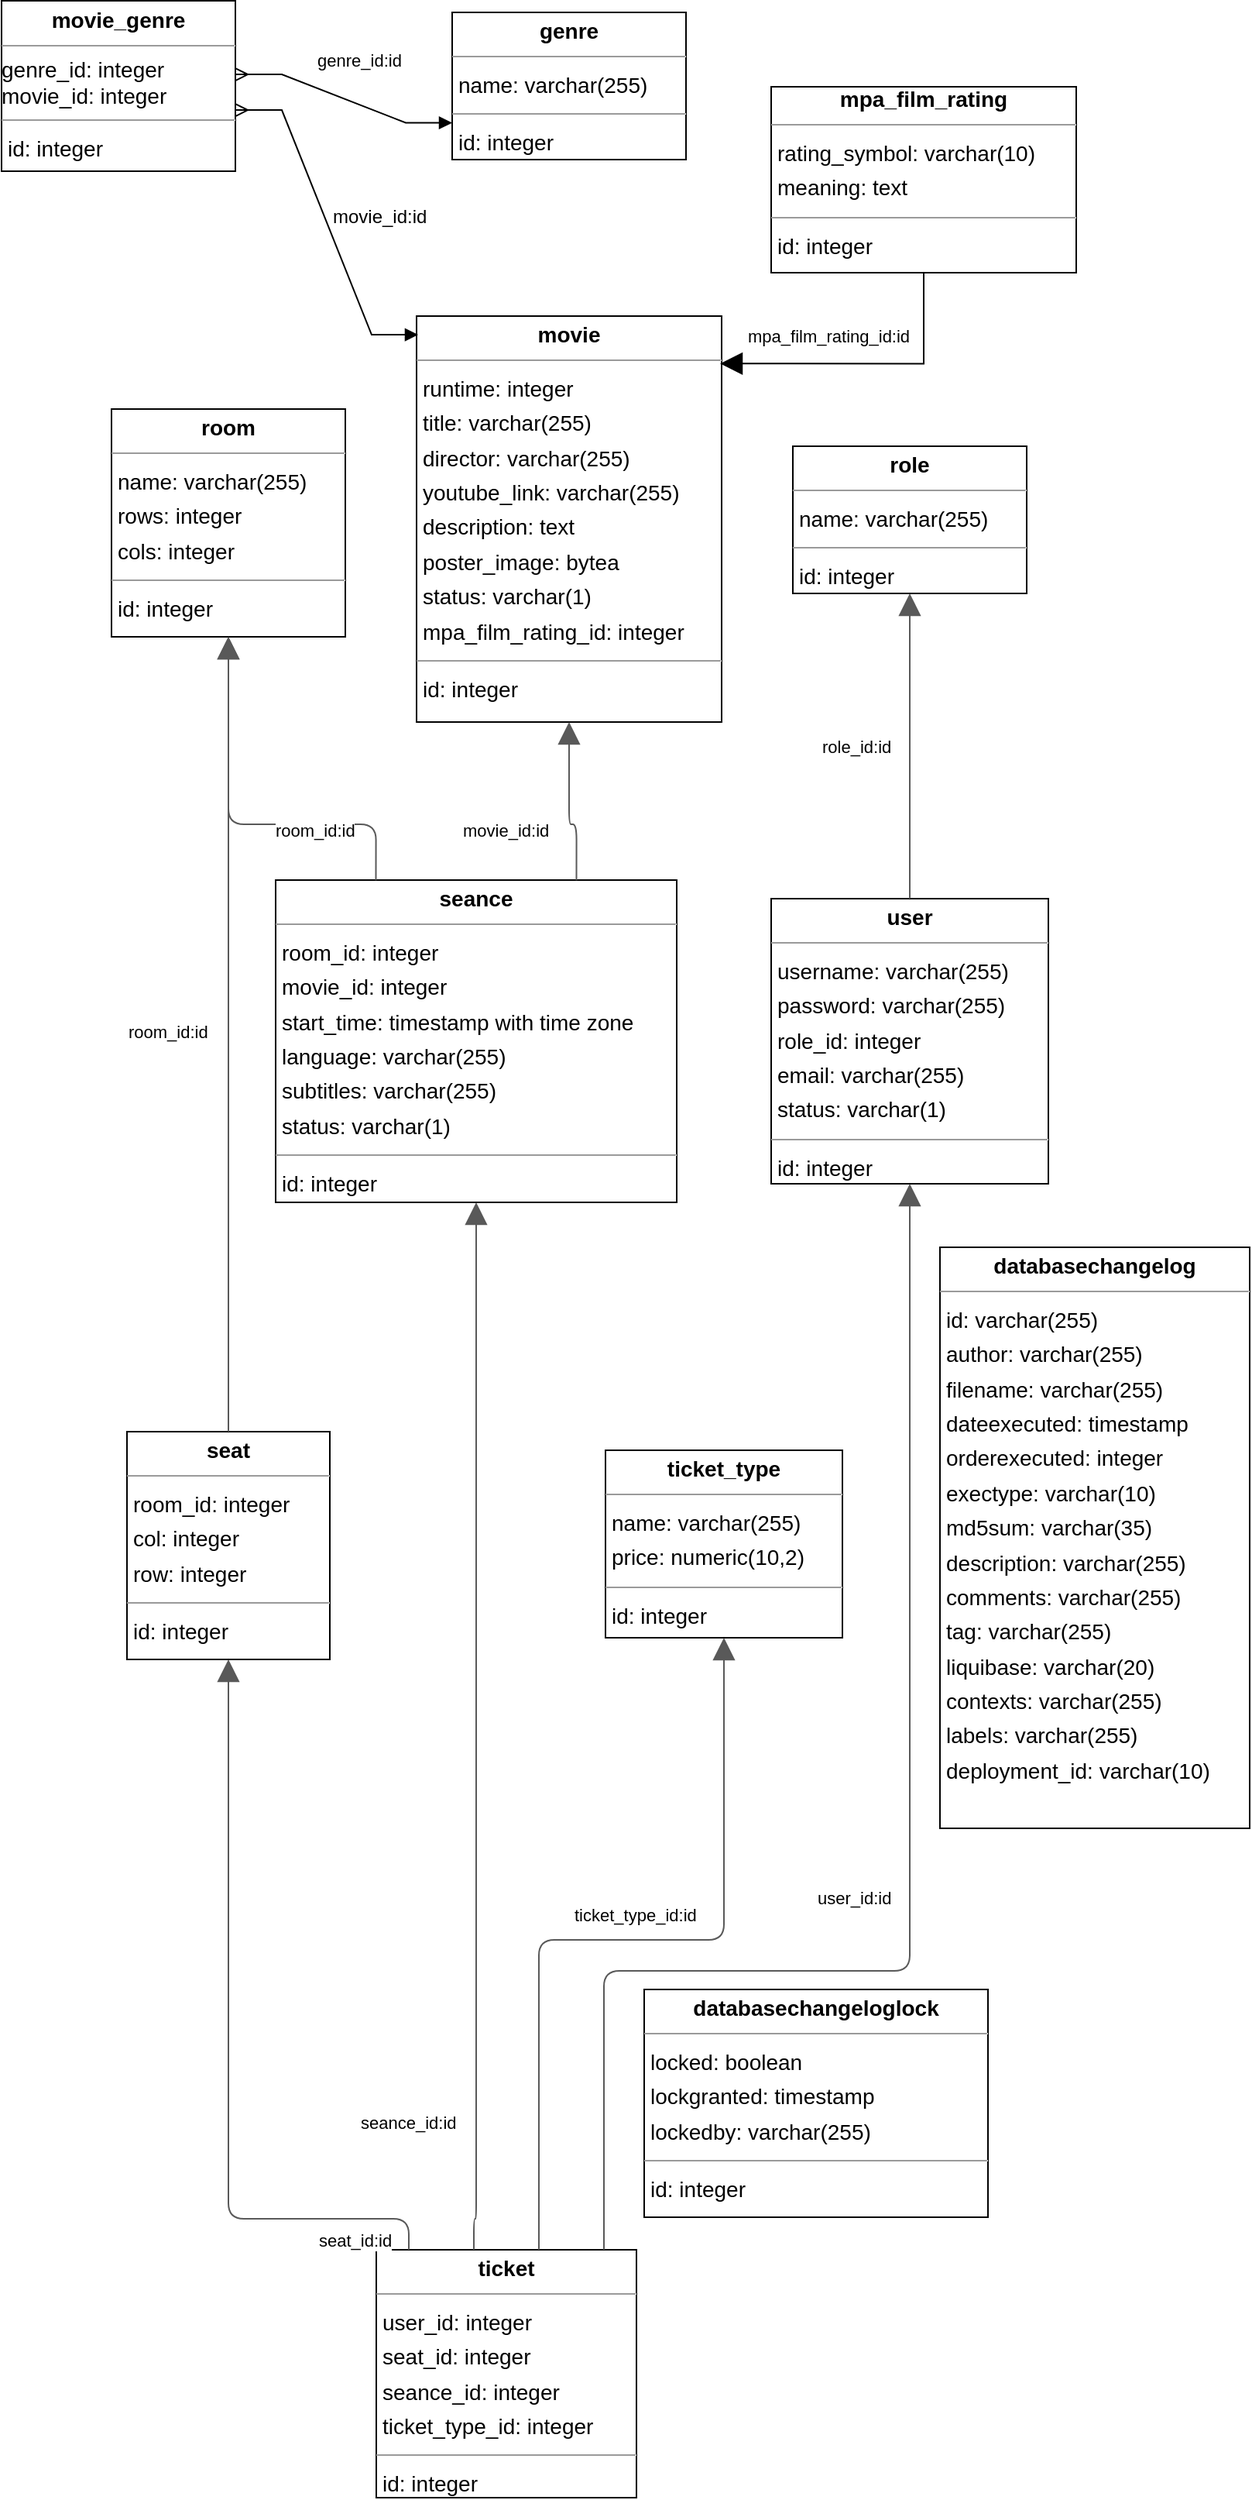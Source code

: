 <mxfile version="28.1.2">
  <diagram name="Page-1" id="NI0bJqZMLj0LxAiE_s2d">
    <mxGraphModel dx="2084" dy="1900" grid="1" gridSize="10" guides="1" tooltips="1" connect="1" arrows="1" fold="1" page="1" pageScale="1" pageWidth="850" pageHeight="1100" math="0" shadow="0">
      <root>
        <mxCell id="0" />
        <mxCell id="1" parent="0" />
        <mxCell id="GfxegowdGcNoyUQ-nLMP-1" value="&lt;p style=&quot;margin:0px;margin-top:4px;text-align:center;&quot;&gt;&lt;b&gt;databasechangelog&lt;/b&gt;&lt;/p&gt;&lt;hr size=&quot;1&quot;/&gt;&lt;p style=&quot;margin:0 0 0 4px;line-height:1.6;&quot;&gt; id: varchar(255)&lt;br/&gt; author: varchar(255)&lt;br/&gt; filename: varchar(255)&lt;br/&gt; dateexecuted: timestamp&lt;br/&gt; orderexecuted: integer&lt;br/&gt; exectype: varchar(10)&lt;br/&gt; md5sum: varchar(35)&lt;br/&gt; description: varchar(255)&lt;br/&gt; comments: varchar(255)&lt;br/&gt; tag: varchar(255)&lt;br/&gt; liquibase: varchar(20)&lt;br/&gt; contexts: varchar(255)&lt;br/&gt; labels: varchar(255)&lt;br/&gt; deployment_id: varchar(10)&lt;/p&gt;" style="verticalAlign=top;align=left;overflow=fill;fontSize=14;fontFamily=Helvetica;html=1;rounded=0;shadow=0;comic=0;labelBackgroundColor=none;strokeWidth=1;" vertex="1" parent="1">
          <mxGeometry x="406" y="609" width="200" height="375" as="geometry" />
        </mxCell>
        <mxCell id="GfxegowdGcNoyUQ-nLMP-2" value="&lt;p style=&quot;margin:0px;margin-top:4px;text-align:center;&quot;&gt;&lt;b&gt;databasechangeloglock&lt;/b&gt;&lt;/p&gt;&lt;hr size=&quot;1&quot;/&gt;&lt;p style=&quot;margin:0 0 0 4px;line-height:1.6;&quot;&gt; locked: boolean&lt;br/&gt; lockgranted: timestamp&lt;br/&gt; lockedby: varchar(255)&lt;/p&gt;&lt;hr size=&quot;1&quot;/&gt;&lt;p style=&quot;margin:0 0 0 4px;line-height:1.6;&quot;&gt; id: integer&lt;/p&gt;" style="verticalAlign=top;align=left;overflow=fill;fontSize=14;fontFamily=Helvetica;html=1;rounded=0;shadow=0;comic=0;labelBackgroundColor=none;strokeWidth=1;" vertex="1" parent="1">
          <mxGeometry x="215" y="1088" width="222" height="147" as="geometry" />
        </mxCell>
        <mxCell id="GfxegowdGcNoyUQ-nLMP-3" value="&lt;p style=&quot;margin:0px;margin-top:4px;text-align:center;&quot;&gt;&lt;b&gt;genre&lt;/b&gt;&lt;/p&gt;&lt;hr size=&quot;1&quot;/&gt;&lt;p style=&quot;margin:0 0 0 4px;line-height:1.6;&quot;&gt; name: varchar(255)&lt;/p&gt;&lt;hr size=&quot;1&quot;/&gt;&lt;p style=&quot;margin:0 0 0 4px;line-height:1.6;&quot;&gt; id: integer&lt;/p&gt;" style="verticalAlign=top;align=left;overflow=fill;fontSize=14;fontFamily=Helvetica;html=1;rounded=0;shadow=0;comic=0;labelBackgroundColor=none;strokeWidth=1;" vertex="1" parent="1">
          <mxGeometry x="91" y="-188" width="151" height="95" as="geometry" />
        </mxCell>
        <mxCell id="GfxegowdGcNoyUQ-nLMP-4" value="&lt;p style=&quot;margin:0px;margin-top:4px;text-align:center;&quot;&gt;&lt;b&gt;movie&lt;/b&gt;&lt;/p&gt;&lt;hr size=&quot;1&quot;&gt;&lt;p style=&quot;margin:0 0 0 4px;line-height:1.6;&quot;&gt;runtime: integer&lt;br&gt; title: varchar(255)&lt;br&gt; director: varchar(255)&lt;br&gt; youtube_link: varchar(255)&lt;br&gt; description: text&lt;br&gt; poster_image: bytea&lt;br&gt;status: varchar(1)&lt;/p&gt;&lt;p style=&quot;margin:0 0 0 4px;line-height:1.6;&quot;&gt;mpa_film_rating_id: integer&lt;/p&gt;&lt;hr size=&quot;1&quot;&gt;&lt;p style=&quot;margin:0 0 0 4px;line-height:1.6;&quot;&gt; id: integer&lt;/p&gt;" style="verticalAlign=top;align=left;overflow=fill;fontSize=14;fontFamily=Helvetica;html=1;rounded=0;shadow=0;comic=0;labelBackgroundColor=none;strokeWidth=1;" vertex="1" parent="1">
          <mxGeometry x="68" y="8" width="197" height="262" as="geometry" />
        </mxCell>
        <mxCell id="GfxegowdGcNoyUQ-nLMP-5" value="&lt;p style=&quot;margin:0px;margin-top:4px;text-align:center;&quot;&gt;&lt;b&gt;role&lt;/b&gt;&lt;/p&gt;&lt;hr size=&quot;1&quot;/&gt;&lt;p style=&quot;margin:0 0 0 4px;line-height:1.6;&quot;&gt; name: varchar(255)&lt;/p&gt;&lt;hr size=&quot;1&quot;/&gt;&lt;p style=&quot;margin:0 0 0 4px;line-height:1.6;&quot;&gt; id: integer&lt;/p&gt;" style="verticalAlign=top;align=left;overflow=fill;fontSize=14;fontFamily=Helvetica;html=1;rounded=0;shadow=0;comic=0;labelBackgroundColor=none;strokeWidth=1;" vertex="1" parent="1">
          <mxGeometry x="311" y="92" width="151" height="95" as="geometry" />
        </mxCell>
        <mxCell id="GfxegowdGcNoyUQ-nLMP-6" value="&lt;p style=&quot;margin:0px;margin-top:4px;text-align:center;&quot;&gt;&lt;b&gt;room&lt;/b&gt;&lt;/p&gt;&lt;hr size=&quot;1&quot;/&gt;&lt;p style=&quot;margin:0 0 0 4px;line-height:1.6;&quot;&gt; name: varchar(255)&lt;br/&gt; rows: integer&lt;br/&gt; cols: integer&lt;/p&gt;&lt;hr size=&quot;1&quot;/&gt;&lt;p style=&quot;margin:0 0 0 4px;line-height:1.6;&quot;&gt; id: integer&lt;/p&gt;" style="verticalAlign=top;align=left;overflow=fill;fontSize=14;fontFamily=Helvetica;html=1;rounded=0;shadow=0;comic=0;labelBackgroundColor=none;strokeWidth=1;" vertex="1" parent="1">
          <mxGeometry x="-129" y="68" width="151" height="147" as="geometry" />
        </mxCell>
        <mxCell id="GfxegowdGcNoyUQ-nLMP-7" value="&lt;p style=&quot;margin:0px;margin-top:4px;text-align:center;&quot;&gt;&lt;b&gt;seance&lt;/b&gt;&lt;/p&gt;&lt;hr size=&quot;1&quot;/&gt;&lt;p style=&quot;margin:0 0 0 4px;line-height:1.6;&quot;&gt; room_id: integer&lt;br/&gt; movie_id: integer&lt;br/&gt; start_time: timestamp with time zone&lt;br/&gt; language: varchar(255)&lt;br/&gt; subtitles: varchar(255)&lt;br/&gt; status: varchar(1)&lt;/p&gt;&lt;hr size=&quot;1&quot;/&gt;&lt;p style=&quot;margin:0 0 0 4px;line-height:1.6;&quot;&gt; id: integer&lt;/p&gt;" style="verticalAlign=top;align=left;overflow=fill;fontSize=14;fontFamily=Helvetica;html=1;rounded=0;shadow=0;comic=0;labelBackgroundColor=none;strokeWidth=1;" vertex="1" parent="1">
          <mxGeometry x="-23" y="372" width="259" height="208" as="geometry" />
        </mxCell>
        <mxCell id="GfxegowdGcNoyUQ-nLMP-8" value="&lt;p style=&quot;margin:0px;margin-top:4px;text-align:center;&quot;&gt;&lt;b&gt;seat&lt;/b&gt;&lt;/p&gt;&lt;hr size=&quot;1&quot;/&gt;&lt;p style=&quot;margin:0 0 0 4px;line-height:1.6;&quot;&gt; room_id: integer&lt;br/&gt; col: integer&lt;br/&gt; row: integer&lt;/p&gt;&lt;hr size=&quot;1&quot;/&gt;&lt;p style=&quot;margin:0 0 0 4px;line-height:1.6;&quot;&gt; id: integer&lt;/p&gt;" style="verticalAlign=top;align=left;overflow=fill;fontSize=14;fontFamily=Helvetica;html=1;rounded=0;shadow=0;comic=0;labelBackgroundColor=none;strokeWidth=1;" vertex="1" parent="1">
          <mxGeometry x="-119" y="728" width="131" height="147" as="geometry" />
        </mxCell>
        <mxCell id="GfxegowdGcNoyUQ-nLMP-9" value="&lt;p style=&quot;margin:0px;margin-top:4px;text-align:center;&quot;&gt;&lt;b&gt;ticket&lt;/b&gt;&lt;/p&gt;&lt;hr size=&quot;1&quot;/&gt;&lt;p style=&quot;margin:0 0 0 4px;line-height:1.6;&quot;&gt; user_id: integer&lt;br/&gt; seat_id: integer&lt;br/&gt; seance_id: integer&lt;br/&gt; ticket_type_id: integer&lt;/p&gt;&lt;hr size=&quot;1&quot;/&gt;&lt;p style=&quot;margin:0 0 0 4px;line-height:1.6;&quot;&gt; id: integer&lt;/p&gt;" style="verticalAlign=top;align=left;overflow=fill;fontSize=14;fontFamily=Helvetica;html=1;rounded=0;shadow=0;comic=0;labelBackgroundColor=none;strokeWidth=1;" vertex="1" parent="1">
          <mxGeometry x="42" y="1256" width="168" height="160" as="geometry" />
        </mxCell>
        <mxCell id="GfxegowdGcNoyUQ-nLMP-10" value="&lt;p style=&quot;margin:0px;margin-top:4px;text-align:center;&quot;&gt;&lt;b&gt;ticket_type&lt;/b&gt;&lt;/p&gt;&lt;hr size=&quot;1&quot;/&gt;&lt;p style=&quot;margin:0 0 0 4px;line-height:1.6;&quot;&gt; name: varchar(255)&lt;br/&gt; price: numeric(10,2)&lt;/p&gt;&lt;hr size=&quot;1&quot;/&gt;&lt;p style=&quot;margin:0 0 0 4px;line-height:1.6;&quot;&gt; id: integer&lt;/p&gt;" style="verticalAlign=top;align=left;overflow=fill;fontSize=14;fontFamily=Helvetica;html=1;rounded=0;shadow=0;comic=0;labelBackgroundColor=none;strokeWidth=1;" vertex="1" parent="1">
          <mxGeometry x="190" y="740" width="153" height="121" as="geometry" />
        </mxCell>
        <mxCell id="GfxegowdGcNoyUQ-nLMP-11" value="&lt;p style=&quot;margin:0px;margin-top:4px;text-align:center;&quot;&gt;&lt;b&gt;user&lt;/b&gt;&lt;/p&gt;&lt;hr size=&quot;1&quot;/&gt;&lt;p style=&quot;margin:0 0 0 4px;line-height:1.6;&quot;&gt; username: varchar(255)&lt;br/&gt; password: varchar(255)&lt;br/&gt; role_id: integer&lt;br/&gt; email: varchar(255)&lt;br/&gt; status: varchar(1)&lt;/p&gt;&lt;hr size=&quot;1&quot;/&gt;&lt;p style=&quot;margin:0 0 0 4px;line-height:1.6;&quot;&gt; id: integer&lt;/p&gt;" style="verticalAlign=top;align=left;overflow=fill;fontSize=14;fontFamily=Helvetica;html=1;rounded=0;shadow=0;comic=0;labelBackgroundColor=none;strokeWidth=1;" vertex="1" parent="1">
          <mxGeometry x="297" y="384" width="179" height="184" as="geometry" />
        </mxCell>
        <mxCell id="GfxegowdGcNoyUQ-nLMP-14" value="" style="html=1;rounded=1;edgeStyle=orthogonalEdgeStyle;dashed=0;startArrow=none;endArrow=block;endSize=12;strokeColor=#595959;exitX=0.750;exitY=0.000;exitDx=0;exitDy=0;entryX=0.500;entryY=1.000;entryDx=0;entryDy=0;" edge="1" parent="1" source="GfxegowdGcNoyUQ-nLMP-7" target="GfxegowdGcNoyUQ-nLMP-4">
          <mxGeometry width="50" height="50" relative="1" as="geometry">
            <Array as="points">
              <mxPoint x="171" y="336" />
              <mxPoint x="166" y="336" />
            </Array>
          </mxGeometry>
        </mxCell>
        <mxCell id="GfxegowdGcNoyUQ-nLMP-15" value="movie_id:id" style="edgeLabel;resizable=0;html=1;align=left;verticalAlign=top;strokeColor=default;" vertex="1" connectable="0" parent="GfxegowdGcNoyUQ-nLMP-14">
          <mxGeometry x="96" y="327" as="geometry" />
        </mxCell>
        <mxCell id="GfxegowdGcNoyUQ-nLMP-16" value="" style="html=1;rounded=1;edgeStyle=orthogonalEdgeStyle;dashed=0;startArrow=none;endArrow=block;endSize=12;strokeColor=#595959;exitX=0.250;exitY=0.000;exitDx=0;exitDy=0;entryX=0.500;entryY=1.000;entryDx=0;entryDy=0;" edge="1" parent="1" source="GfxegowdGcNoyUQ-nLMP-7" target="GfxegowdGcNoyUQ-nLMP-6">
          <mxGeometry width="50" height="50" relative="1" as="geometry">
            <Array as="points">
              <mxPoint x="41" y="336" />
              <mxPoint x="-54" y="336" />
            </Array>
          </mxGeometry>
        </mxCell>
        <mxCell id="GfxegowdGcNoyUQ-nLMP-17" value="room_id:id" style="edgeLabel;resizable=0;html=1;align=left;verticalAlign=top;strokeColor=default;" vertex="1" connectable="0" parent="GfxegowdGcNoyUQ-nLMP-16">
          <mxGeometry x="-25" y="327" as="geometry" />
        </mxCell>
        <mxCell id="GfxegowdGcNoyUQ-nLMP-18" value="" style="html=1;rounded=1;edgeStyle=orthogonalEdgeStyle;dashed=0;startArrow=none;endArrow=block;endSize=12;strokeColor=#595959;exitX=0.500;exitY=0.000;exitDx=0;exitDy=0;entryX=0.500;entryY=1.000;entryDx=0;entryDy=0;" edge="1" parent="1" source="GfxegowdGcNoyUQ-nLMP-8" target="GfxegowdGcNoyUQ-nLMP-6">
          <mxGeometry width="50" height="50" relative="1" as="geometry">
            <Array as="points" />
          </mxGeometry>
        </mxCell>
        <mxCell id="GfxegowdGcNoyUQ-nLMP-19" value="room_id:id" style="edgeLabel;resizable=0;html=1;align=left;verticalAlign=top;strokeColor=default;" vertex="1" connectable="0" parent="GfxegowdGcNoyUQ-nLMP-18">
          <mxGeometry x="-120" y="457" as="geometry" />
        </mxCell>
        <mxCell id="GfxegowdGcNoyUQ-nLMP-20" value="" style="html=1;rounded=1;edgeStyle=orthogonalEdgeStyle;dashed=0;startArrow=none;endArrow=block;endSize=12;strokeColor=#595959;exitX=0.375;exitY=0.000;exitDx=0;exitDy=0;entryX=0.500;entryY=1.000;entryDx=0;entryDy=0;" edge="1" parent="1" source="GfxegowdGcNoyUQ-nLMP-9" target="GfxegowdGcNoyUQ-nLMP-7">
          <mxGeometry width="50" height="50" relative="1" as="geometry">
            <Array as="points">
              <mxPoint x="105" y="1236" />
              <mxPoint x="106" y="1236" />
            </Array>
          </mxGeometry>
        </mxCell>
        <mxCell id="GfxegowdGcNoyUQ-nLMP-21" value="seance_id:id" style="edgeLabel;resizable=0;html=1;align=left;verticalAlign=top;strokeColor=default;" vertex="1" connectable="0" parent="GfxegowdGcNoyUQ-nLMP-20">
          <mxGeometry x="30" y="1161" as="geometry" />
        </mxCell>
        <mxCell id="GfxegowdGcNoyUQ-nLMP-22" value="" style="html=1;rounded=1;edgeStyle=orthogonalEdgeStyle;dashed=0;startArrow=none;endArrow=block;endSize=12;strokeColor=#595959;exitX=0.125;exitY=0.000;exitDx=0;exitDy=0;entryX=0.500;entryY=1.000;entryDx=0;entryDy=0;" edge="1" parent="1" source="GfxegowdGcNoyUQ-nLMP-9" target="GfxegowdGcNoyUQ-nLMP-8">
          <mxGeometry width="50" height="50" relative="1" as="geometry">
            <Array as="points">
              <mxPoint x="63" y="1236" />
              <mxPoint x="-54" y="1236" />
            </Array>
          </mxGeometry>
        </mxCell>
        <mxCell id="GfxegowdGcNoyUQ-nLMP-23" value="seat_id:id" style="edgeLabel;resizable=0;html=1;align=left;verticalAlign=top;strokeColor=default;" vertex="1" connectable="0" parent="GfxegowdGcNoyUQ-nLMP-22">
          <mxGeometry x="3" y="1237" as="geometry" />
        </mxCell>
        <mxCell id="GfxegowdGcNoyUQ-nLMP-24" value="" style="html=1;rounded=1;edgeStyle=orthogonalEdgeStyle;dashed=0;startArrow=none;endArrow=block;endSize=12;strokeColor=#595959;exitX=0.625;exitY=0.000;exitDx=0;exitDy=0;entryX=0.500;entryY=1.000;entryDx=0;entryDy=0;" edge="1" parent="1" source="GfxegowdGcNoyUQ-nLMP-9" target="GfxegowdGcNoyUQ-nLMP-10">
          <mxGeometry width="50" height="50" relative="1" as="geometry">
            <Array as="points">
              <mxPoint x="147" y="1056" />
              <mxPoint x="266" y="1056" />
            </Array>
          </mxGeometry>
        </mxCell>
        <mxCell id="GfxegowdGcNoyUQ-nLMP-25" value="ticket_type_id:id" style="edgeLabel;resizable=0;html=1;align=left;verticalAlign=top;strokeColor=default;" vertex="1" connectable="0" parent="GfxegowdGcNoyUQ-nLMP-24">
          <mxGeometry x="168" y="1027" as="geometry" />
        </mxCell>
        <mxCell id="GfxegowdGcNoyUQ-nLMP-26" value="" style="html=1;rounded=1;edgeStyle=orthogonalEdgeStyle;dashed=0;startArrow=none;endArrow=block;endSize=12;strokeColor=#595959;exitX=0.875;exitY=0.000;exitDx=0;exitDy=0;entryX=0.500;entryY=1.000;entryDx=0;entryDy=0;" edge="1" parent="1" source="GfxegowdGcNoyUQ-nLMP-9" target="GfxegowdGcNoyUQ-nLMP-11">
          <mxGeometry width="50" height="50" relative="1" as="geometry">
            <Array as="points">
              <mxPoint x="189" y="1076" />
              <mxPoint x="386" y="1076" />
            </Array>
          </mxGeometry>
        </mxCell>
        <mxCell id="GfxegowdGcNoyUQ-nLMP-27" value="user_id:id" style="edgeLabel;resizable=0;html=1;align=left;verticalAlign=top;strokeColor=default;" vertex="1" connectable="0" parent="GfxegowdGcNoyUQ-nLMP-26">
          <mxGeometry x="325" y="1016" as="geometry" />
        </mxCell>
        <mxCell id="GfxegowdGcNoyUQ-nLMP-28" value="" style="html=1;rounded=1;edgeStyle=orthogonalEdgeStyle;dashed=0;startArrow=none;endArrow=block;endSize=12;strokeColor=#595959;exitX=0.500;exitY=0.000;exitDx=0;exitDy=0;entryX=0.500;entryY=1.001;entryDx=0;entryDy=0;" edge="1" parent="1" source="GfxegowdGcNoyUQ-nLMP-11" target="GfxegowdGcNoyUQ-nLMP-5">
          <mxGeometry width="50" height="50" relative="1" as="geometry">
            <Array as="points" />
          </mxGeometry>
        </mxCell>
        <mxCell id="GfxegowdGcNoyUQ-nLMP-29" value="role_id:id" style="edgeLabel;resizable=0;html=1;align=left;verticalAlign=top;strokeColor=default;" vertex="1" connectable="0" parent="GfxegowdGcNoyUQ-nLMP-28">
          <mxGeometry x="328" y="273" as="geometry" />
        </mxCell>
        <mxCell id="GfxegowdGcNoyUQ-nLMP-30" value="&lt;div align=&quot;center&quot;&gt;&lt;b&gt;mpa_film_rating&lt;/b&gt;&lt;/div&gt;&lt;hr size=&quot;1&quot;&gt;&lt;p style=&quot;margin:0 0 0 4px;line-height:1.6;&quot;&gt;rating_symbol: varchar(10)&lt;/p&gt;&lt;p style=&quot;margin:0 0 0 4px;line-height:1.6;&quot;&gt;meaning: text&lt;/p&gt;&lt;hr size=&quot;1&quot;&gt;&lt;p style=&quot;margin:0 0 0 4px;line-height:1.6;&quot;&gt; id: integer&lt;/p&gt;" style="verticalAlign=top;align=left;overflow=fill;fontSize=14;fontFamily=Helvetica;html=1;rounded=0;shadow=0;comic=0;labelBackgroundColor=none;strokeWidth=1;" vertex="1" parent="1">
          <mxGeometry x="297" y="-140" width="197" height="120" as="geometry" />
        </mxCell>
        <mxCell id="GfxegowdGcNoyUQ-nLMP-31" style="edgeStyle=orthogonalEdgeStyle;rounded=0;orthogonalLoop=1;jettySize=auto;html=1;exitX=0.5;exitY=1;exitDx=0;exitDy=0;entryX=0.995;entryY=0.117;entryDx=0;entryDy=0;entryPerimeter=0;endArrow=block;endFill=1;endSize=12;" edge="1" parent="1" source="GfxegowdGcNoyUQ-nLMP-30" target="GfxegowdGcNoyUQ-nLMP-4">
          <mxGeometry relative="1" as="geometry" />
        </mxCell>
        <mxCell id="GfxegowdGcNoyUQ-nLMP-32" value="" style="edgeLabel;resizable=0;html=1;align=left;verticalAlign=top;strokeColor=default;" vertex="1" connectable="0" parent="1">
          <mxGeometry x="330" y="30" as="geometry">
            <mxPoint x="-1" y="-14" as="offset" />
          </mxGeometry>
        </mxCell>
        <mxCell id="GfxegowdGcNoyUQ-nLMP-34" value="mpa_film_rating_id:id" style="edgeLabel;resizable=0;html=1;align=left;verticalAlign=top;strokeColor=default;" vertex="1" connectable="0" parent="1">
          <mxGeometry x="280" y="8" as="geometry">
            <mxPoint as="offset" />
          </mxGeometry>
        </mxCell>
        <mxCell id="GfxegowdGcNoyUQ-nLMP-88" value="" style="edgeStyle=entityRelationEdgeStyle;fontSize=12;html=1;endArrow=ERmany;rounded=0;entryX=1;entryY=0.432;entryDx=0;entryDy=0;exitX=0;exitY=0.75;exitDx=0;exitDy=0;startArrow=block;startFill=1;entryPerimeter=0;" edge="1" parent="1" source="GfxegowdGcNoyUQ-nLMP-3" target="GfxegowdGcNoyUQ-nLMP-94">
          <mxGeometry width="100" height="100" relative="1" as="geometry">
            <mxPoint x="-32" y="-50" as="sourcePoint" />
            <mxPoint x="-10" y="-147" as="targetPoint" />
          </mxGeometry>
        </mxCell>
        <mxCell id="GfxegowdGcNoyUQ-nLMP-89" value="" style="edgeStyle=entityRelationEdgeStyle;fontSize=12;html=1;endArrow=ERmany;rounded=0;entryX=1;entryY=0.641;entryDx=0;entryDy=0;exitX=0.005;exitY=0.046;exitDx=0;exitDy=0;exitPerimeter=0;startArrow=block;startFill=1;strokeColor=default;bendable=1;snapToPoint=0;ignoreEdge=0;noJump=1;entryPerimeter=0;" edge="1" parent="1" source="GfxegowdGcNoyUQ-nLMP-4" target="GfxegowdGcNoyUQ-nLMP-94">
          <mxGeometry width="100" height="100" relative="1" as="geometry">
            <mxPoint x="-32" y="30" as="sourcePoint" />
            <mxPoint x="-10" y="-117" as="targetPoint" />
            <Array as="points">
              <mxPoint x="20" y="20" />
              <mxPoint x="20" y="20" />
              <mxPoint x="10" y="-50" />
              <mxPoint x="20" y="20" />
            </Array>
          </mxGeometry>
        </mxCell>
        <mxCell id="GfxegowdGcNoyUQ-nLMP-91" value="genre_id:id" style="edgeLabel;resizable=0;html=1;align=left;verticalAlign=top;strokeColor=default;" vertex="1" connectable="0" parent="1">
          <mxGeometry y="-170" as="geometry">
            <mxPoint x="2" as="offset" />
          </mxGeometry>
        </mxCell>
        <mxCell id="GfxegowdGcNoyUQ-nLMP-92" value="movie_id:id" style="text;whiteSpace=wrap;html=1;" vertex="1" parent="1">
          <mxGeometry x="12" y="-70" width="90" height="20" as="geometry" />
        </mxCell>
        <mxCell id="GfxegowdGcNoyUQ-nLMP-94" value="&lt;p style=&quot;margin:0px;margin-top:4px;text-align:center;&quot;&gt;&lt;b&gt;movie_genre&lt;/b&gt;&lt;/p&gt;&lt;hr size=&quot;1&quot;&gt;&lt;div&gt;genre_id: integer&lt;/div&gt;&lt;div&gt;movie_id: integer&lt;/div&gt;&lt;p style=&quot;margin:0 0 0 4px;line-height:1.6;&quot;&gt;&lt;/p&gt;&lt;hr size=&quot;1&quot;&gt;&lt;p style=&quot;margin:0 0 0 4px;line-height:1.6;&quot;&gt; id: integer&lt;/p&gt;" style="verticalAlign=top;align=left;overflow=fill;fontSize=14;fontFamily=Helvetica;html=1;rounded=0;shadow=0;comic=0;labelBackgroundColor=none;strokeWidth=1;" vertex="1" parent="1">
          <mxGeometry x="-200" y="-195.5" width="151" height="110" as="geometry" />
        </mxCell>
      </root>
    </mxGraphModel>
  </diagram>
</mxfile>
